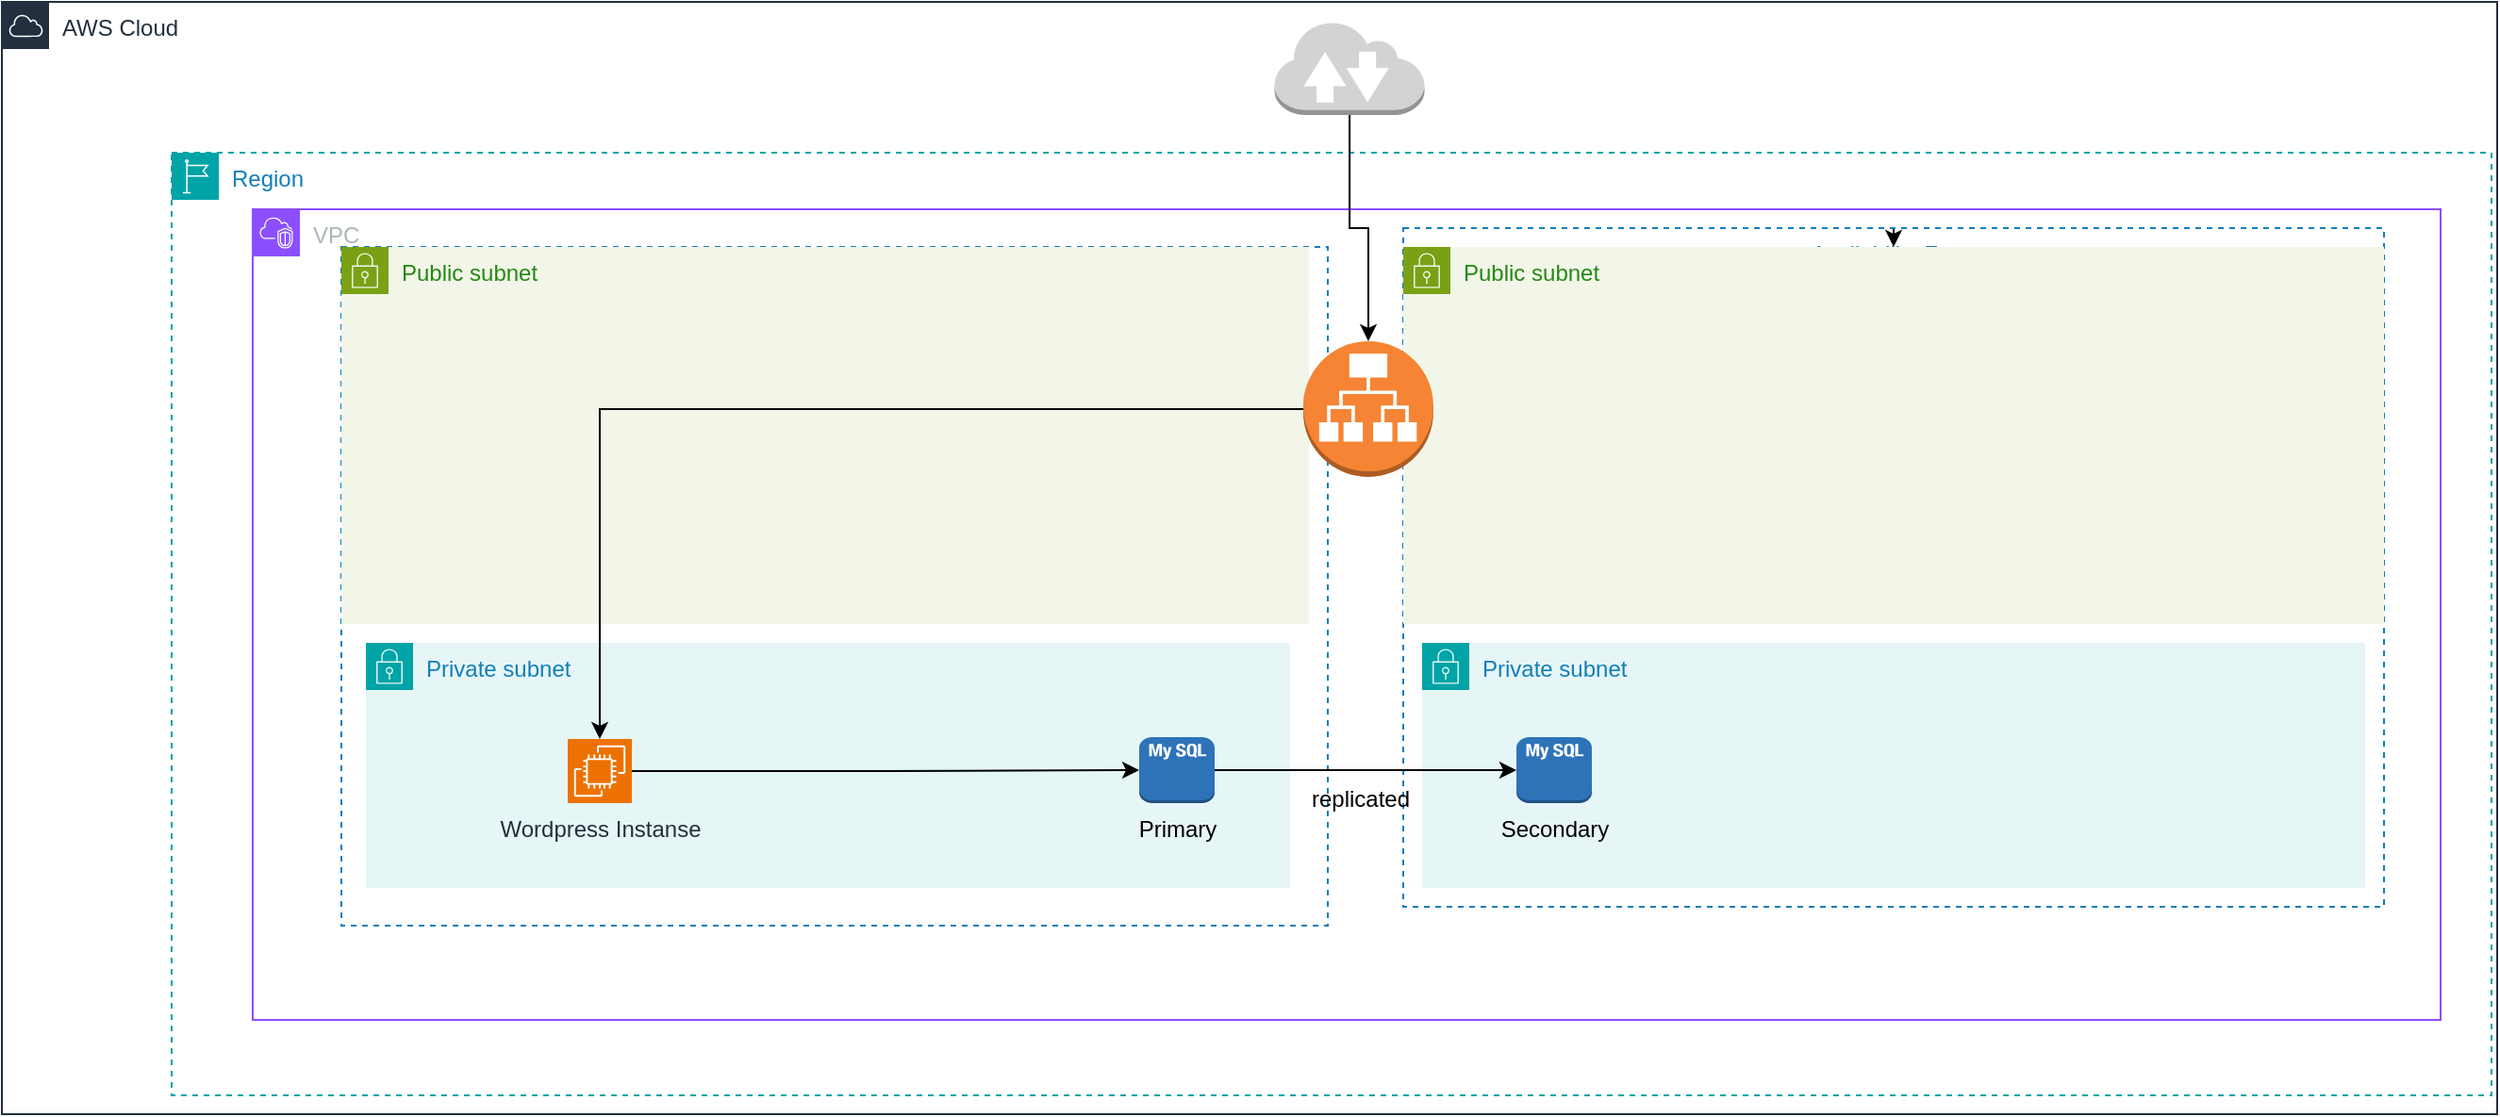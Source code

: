 <mxfile version="24.7.17">
  <diagram name="Page-1" id="Hdzq01CESIktwoQxh0y7">
    <mxGraphModel dx="1434" dy="786" grid="1" gridSize="10" guides="1" tooltips="1" connect="1" arrows="1" fold="1" page="1" pageScale="1" pageWidth="827" pageHeight="1169" math="0" shadow="0">
      <root>
        <mxCell id="0" />
        <mxCell id="1" parent="0" />
        <mxCell id="KZwTRb7hMr3e72r8-vSD-1" value="AWS Cloud" style="points=[[0,0],[0.25,0],[0.5,0],[0.75,0],[1,0],[1,0.25],[1,0.5],[1,0.75],[1,1],[0.75,1],[0.5,1],[0.25,1],[0,1],[0,0.75],[0,0.5],[0,0.25]];outlineConnect=0;gradientColor=none;html=1;whiteSpace=wrap;fontSize=12;fontStyle=0;container=1;pointerEvents=0;collapsible=0;recursiveResize=0;shape=mxgraph.aws4.group;grIcon=mxgraph.aws4.group_aws_cloud;strokeColor=#232F3E;fillColor=none;verticalAlign=top;align=left;spacingLeft=30;fontColor=#232F3E;dashed=0;" parent="1" vertex="1">
          <mxGeometry x="70" y="70" width="1323" height="590" as="geometry" />
        </mxCell>
        <mxCell id="KZwTRb7hMr3e72r8-vSD-3" value="Region&amp;nbsp;" style="points=[[0,0],[0.25,0],[0.5,0],[0.75,0],[1,0],[1,0.25],[1,0.5],[1,0.75],[1,1],[0.75,1],[0.5,1],[0.25,1],[0,1],[0,0.75],[0,0.5],[0,0.25]];outlineConnect=0;gradientColor=none;html=1;whiteSpace=wrap;fontSize=12;fontStyle=0;container=1;pointerEvents=0;collapsible=0;recursiveResize=0;shape=mxgraph.aws4.group;grIcon=mxgraph.aws4.group_region;strokeColor=#00A4A6;fillColor=none;verticalAlign=top;align=left;spacingLeft=30;fontColor=#147EBA;dashed=1;" parent="KZwTRb7hMr3e72r8-vSD-1" vertex="1">
          <mxGeometry x="90" y="80" width="1230" height="500" as="geometry" />
        </mxCell>
        <mxCell id="KZwTRb7hMr3e72r8-vSD-2" value="VPC" style="points=[[0,0],[0.25,0],[0.5,0],[0.75,0],[1,0],[1,0.25],[1,0.5],[1,0.75],[1,1],[0.75,1],[0.5,1],[0.25,1],[0,1],[0,0.75],[0,0.5],[0,0.25]];outlineConnect=0;gradientColor=none;html=1;whiteSpace=wrap;fontSize=12;fontStyle=0;container=1;pointerEvents=0;collapsible=0;recursiveResize=0;shape=mxgraph.aws4.group;grIcon=mxgraph.aws4.group_vpc2;strokeColor=#8C4FFF;fillColor=none;verticalAlign=top;align=left;spacingLeft=30;fontColor=#AAB7B8;dashed=0;" parent="KZwTRb7hMr3e72r8-vSD-3" vertex="1">
          <mxGeometry x="43" y="30" width="1160" height="430" as="geometry" />
        </mxCell>
        <mxCell id="A7WtRP15ECj08jh2RZhK-11" style="edgeStyle=orthogonalEdgeStyle;rounded=0;orthogonalLoop=1;jettySize=auto;html=1;exitX=0.5;exitY=0;exitDx=0;exitDy=0;entryX=0.5;entryY=0;entryDx=0;entryDy=0;" edge="1" parent="KZwTRb7hMr3e72r8-vSD-2" source="KZwTRb7hMr3e72r8-vSD-5" target="A7WtRP15ECj08jh2RZhK-6">
          <mxGeometry relative="1" as="geometry" />
        </mxCell>
        <mxCell id="KZwTRb7hMr3e72r8-vSD-5" value="Availability Zone" style="fillColor=none;strokeColor=#147EBA;dashed=1;verticalAlign=top;fontStyle=0;fontColor=#147EBA;whiteSpace=wrap;html=1;" parent="KZwTRb7hMr3e72r8-vSD-2" vertex="1">
          <mxGeometry x="610" y="10" width="520" height="360" as="geometry" />
        </mxCell>
        <mxCell id="A7WtRP15ECj08jh2RZhK-4" value="Availability Zone" style="fillColor=none;strokeColor=#147EBA;dashed=1;verticalAlign=top;fontStyle=0;fontColor=#147EBA;whiteSpace=wrap;html=1;" vertex="1" parent="KZwTRb7hMr3e72r8-vSD-2">
          <mxGeometry x="47" y="20" width="523" height="360" as="geometry" />
        </mxCell>
        <mxCell id="A7WtRP15ECj08jh2RZhK-5" value="Public subnet&amp;nbsp;&lt;div&gt;&lt;br&gt;&lt;/div&gt;" style="points=[[0,0],[0.25,0],[0.5,0],[0.75,0],[1,0],[1,0.25],[1,0.5],[1,0.75],[1,1],[0.75,1],[0.5,1],[0.25,1],[0,1],[0,0.75],[0,0.5],[0,0.25]];outlineConnect=0;gradientColor=none;html=1;whiteSpace=wrap;fontSize=12;fontStyle=0;container=1;pointerEvents=0;collapsible=0;recursiveResize=0;shape=mxgraph.aws4.group;grIcon=mxgraph.aws4.group_security_group;grStroke=0;strokeColor=#7AA116;fillColor=#F2F6E8;verticalAlign=top;align=left;spacingLeft=30;fontColor=#248814;dashed=0;" vertex="1" parent="KZwTRb7hMr3e72r8-vSD-2">
          <mxGeometry x="47" y="20" width="513" height="200" as="geometry" />
        </mxCell>
        <mxCell id="A7WtRP15ECj08jh2RZhK-6" value="Public subnet" style="points=[[0,0],[0.25,0],[0.5,0],[0.75,0],[1,0],[1,0.25],[1,0.5],[1,0.75],[1,1],[0.75,1],[0.5,1],[0.25,1],[0,1],[0,0.75],[0,0.5],[0,0.25]];outlineConnect=0;gradientColor=none;html=1;whiteSpace=wrap;fontSize=12;fontStyle=0;container=1;pointerEvents=0;collapsible=0;recursiveResize=0;shape=mxgraph.aws4.group;grIcon=mxgraph.aws4.group_security_group;grStroke=0;strokeColor=#7AA116;fillColor=#F2F6E8;verticalAlign=top;align=left;spacingLeft=30;fontColor=#248814;dashed=0;" vertex="1" parent="KZwTRb7hMr3e72r8-vSD-2">
          <mxGeometry x="610" y="20" width="520" height="200" as="geometry" />
        </mxCell>
        <mxCell id="A7WtRP15ECj08jh2RZhK-9" value="Private subnet&amp;nbsp;" style="points=[[0,0],[0.25,0],[0.5,0],[0.75,0],[1,0],[1,0.25],[1,0.5],[1,0.75],[1,1],[0.75,1],[0.5,1],[0.25,1],[0,1],[0,0.75],[0,0.5],[0,0.25]];outlineConnect=0;gradientColor=none;html=1;whiteSpace=wrap;fontSize=12;fontStyle=0;container=1;pointerEvents=0;collapsible=0;recursiveResize=0;shape=mxgraph.aws4.group;grIcon=mxgraph.aws4.group_security_group;grStroke=0;strokeColor=#00A4A6;fillColor=#E6F6F7;verticalAlign=top;align=left;spacingLeft=30;fontColor=#147EBA;dashed=0;" vertex="1" parent="KZwTRb7hMr3e72r8-vSD-2">
          <mxGeometry x="60" y="230" width="490" height="130" as="geometry" />
        </mxCell>
        <mxCell id="A7WtRP15ECj08jh2RZhK-10" value="Private subnet&amp;nbsp;" style="points=[[0,0],[0.25,0],[0.5,0],[0.75,0],[1,0],[1,0.25],[1,0.5],[1,0.75],[1,1],[0.75,1],[0.5,1],[0.25,1],[0,1],[0,0.75],[0,0.5],[0,0.25]];outlineConnect=0;gradientColor=none;html=1;whiteSpace=wrap;fontSize=12;fontStyle=0;container=1;pointerEvents=0;collapsible=0;recursiveResize=0;shape=mxgraph.aws4.group;grIcon=mxgraph.aws4.group_security_group;grStroke=0;strokeColor=#00A4A6;fillColor=#E6F6F7;verticalAlign=top;align=left;spacingLeft=30;fontColor=#147EBA;dashed=0;" vertex="1" parent="KZwTRb7hMr3e72r8-vSD-2">
          <mxGeometry x="620" y="230" width="500" height="130" as="geometry" />
        </mxCell>
        <mxCell id="A7WtRP15ECj08jh2RZhK-14" style="edgeStyle=orthogonalEdgeStyle;rounded=0;orthogonalLoop=1;jettySize=auto;html=1;" edge="1" parent="KZwTRb7hMr3e72r8-vSD-2" source="A7WtRP15ECj08jh2RZhK-12" target="A7WtRP15ECj08jh2RZhK-13">
          <mxGeometry relative="1" as="geometry" />
        </mxCell>
        <mxCell id="A7WtRP15ECj08jh2RZhK-12" value="Primary" style="outlineConnect=0;dashed=0;verticalLabelPosition=bottom;verticalAlign=top;align=center;html=1;shape=mxgraph.aws3.mysql_db_instance_2;fillColor=#2E73B8;gradientColor=none;" vertex="1" parent="KZwTRb7hMr3e72r8-vSD-2">
          <mxGeometry x="470" y="280" width="40" height="35" as="geometry" />
        </mxCell>
        <mxCell id="A7WtRP15ECj08jh2RZhK-13" value="Secondary" style="outlineConnect=0;dashed=0;verticalLabelPosition=bottom;verticalAlign=top;align=center;html=1;shape=mxgraph.aws3.mysql_db_instance_2;fillColor=#2E73B8;gradientColor=none;" vertex="1" parent="KZwTRb7hMr3e72r8-vSD-2">
          <mxGeometry x="670" y="280" width="40" height="35" as="geometry" />
        </mxCell>
        <mxCell id="A7WtRP15ECj08jh2RZhK-18" style="edgeStyle=orthogonalEdgeStyle;rounded=0;orthogonalLoop=1;jettySize=auto;html=1;entryX=0;entryY=0.5;entryDx=0;entryDy=0;entryPerimeter=0;" edge="1" parent="KZwTRb7hMr3e72r8-vSD-2" source="A7WtRP15ECj08jh2RZhK-17" target="A7WtRP15ECj08jh2RZhK-12">
          <mxGeometry relative="1" as="geometry" />
        </mxCell>
        <mxCell id="A7WtRP15ECj08jh2RZhK-17" value="Wordpress Instanse" style="sketch=0;points=[[0,0,0],[0.25,0,0],[0.5,0,0],[0.75,0,0],[1,0,0],[0,1,0],[0.25,1,0],[0.5,1,0],[0.75,1,0],[1,1,0],[0,0.25,0],[0,0.5,0],[0,0.75,0],[1,0.25,0],[1,0.5,0],[1,0.75,0]];outlineConnect=0;fontColor=#232F3E;fillColor=#ED7100;strokeColor=#ffffff;dashed=0;verticalLabelPosition=bottom;verticalAlign=top;align=center;html=1;fontSize=12;fontStyle=0;aspect=fixed;shape=mxgraph.aws4.resourceIcon;resIcon=mxgraph.aws4.ec2;" vertex="1" parent="KZwTRb7hMr3e72r8-vSD-2">
          <mxGeometry x="167" y="281" width="34" height="34" as="geometry" />
        </mxCell>
        <mxCell id="A7WtRP15ECj08jh2RZhK-20" style="edgeStyle=orthogonalEdgeStyle;rounded=0;orthogonalLoop=1;jettySize=auto;html=1;exitX=0;exitY=0.5;exitDx=0;exitDy=0;exitPerimeter=0;" edge="1" parent="KZwTRb7hMr3e72r8-vSD-2" source="A7WtRP15ECj08jh2RZhK-19" target="A7WtRP15ECj08jh2RZhK-17">
          <mxGeometry relative="1" as="geometry" />
        </mxCell>
        <mxCell id="A7WtRP15ECj08jh2RZhK-19" value="" style="outlineConnect=0;dashed=0;verticalLabelPosition=bottom;verticalAlign=top;align=center;html=1;shape=mxgraph.aws3.application_load_balancer;fillColor=#F58534;gradientColor=none;" vertex="1" parent="KZwTRb7hMr3e72r8-vSD-2">
          <mxGeometry x="557" y="70" width="69" height="72" as="geometry" />
        </mxCell>
        <mxCell id="A7WtRP15ECj08jh2RZhK-22" style="edgeStyle=orthogonalEdgeStyle;rounded=0;orthogonalLoop=1;jettySize=auto;html=1;" edge="1" parent="KZwTRb7hMr3e72r8-vSD-1" source="A7WtRP15ECj08jh2RZhK-21" target="A7WtRP15ECj08jh2RZhK-19">
          <mxGeometry relative="1" as="geometry" />
        </mxCell>
        <mxCell id="A7WtRP15ECj08jh2RZhK-21" value="" style="outlineConnect=0;dashed=0;verticalLabelPosition=bottom;verticalAlign=top;align=center;html=1;shape=mxgraph.aws3.internet_2;fillColor=#D2D3D3;gradientColor=none;" vertex="1" parent="KZwTRb7hMr3e72r8-vSD-1">
          <mxGeometry x="674.75" y="10" width="79.5" height="50" as="geometry" />
        </mxCell>
        <mxCell id="A7WtRP15ECj08jh2RZhK-15" value="replicated" style="text;html=1;align=center;verticalAlign=middle;resizable=0;points=[];autosize=1;strokeColor=none;fillColor=none;" vertex="1" parent="1">
          <mxGeometry x="750" y="478" width="80" height="30" as="geometry" />
        </mxCell>
      </root>
    </mxGraphModel>
  </diagram>
</mxfile>
